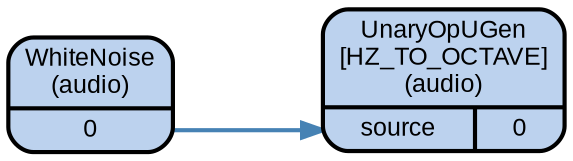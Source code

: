 digraph synthdef_e4fd4ca786d453fc5dfb955c63b6fbf6 {
    graph [bgcolor=transparent,
        color=lightslategrey,
        dpi=72,
        fontname=Arial,
        outputorder=edgesfirst,
        overlap=prism,
        penwidth=2,
        rankdir=LR,
        ranksep=1,
        splines=spline,
        style="dotted, rounded"];
    node [fontname=Arial,
        fontsize=12,
        penwidth=2,
        shape=Mrecord,
        style="filled, rounded"];
    edge [penwidth=2];
    ugen_0 [fillcolor=lightsteelblue2,
        label="<f_0> WhiteNoise\n(audio) | { { <f_1_0_0> 0 } }"];
    ugen_1 [fillcolor=lightsteelblue2,
        label="<f_0> UnaryOpUGen\n[HZ_TO_OCTAVE]\n(audio) | { { <f_1_0_0> source } | { <f_1_1_0> 0 } }"];
    ugen_0:f_1_0_0:e -> ugen_1:f_1_0_0:w [color=steelblue];
}